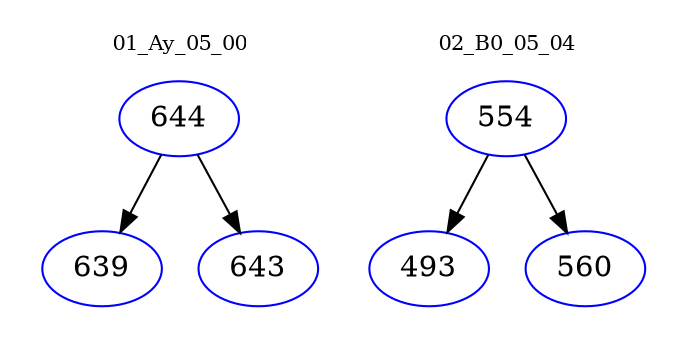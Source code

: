 digraph{
subgraph cluster_0 {
color = white
label = "01_Ay_05_00";
fontsize=10;
T0_644 [label="644", color="blue"]
T0_644 -> T0_639 [color="black"]
T0_639 [label="639", color="blue"]
T0_644 -> T0_643 [color="black"]
T0_643 [label="643", color="blue"]
}
subgraph cluster_1 {
color = white
label = "02_B0_05_04";
fontsize=10;
T1_554 [label="554", color="blue"]
T1_554 -> T1_493 [color="black"]
T1_493 [label="493", color="blue"]
T1_554 -> T1_560 [color="black"]
T1_560 [label="560", color="blue"]
}
}
